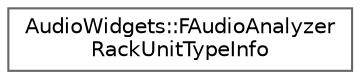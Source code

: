 digraph "Graphical Class Hierarchy"
{
 // INTERACTIVE_SVG=YES
 // LATEX_PDF_SIZE
  bgcolor="transparent";
  edge [fontname=Helvetica,fontsize=10,labelfontname=Helvetica,labelfontsize=10];
  node [fontname=Helvetica,fontsize=10,shape=box,height=0.2,width=0.4];
  rankdir="LR";
  Node0 [id="Node000000",label="AudioWidgets::FAudioAnalyzer\lRackUnitTypeInfo",height=0.2,width=0.4,color="grey40", fillcolor="white", style="filled",URL="$d2/d1f/structAudioWidgets_1_1FAudioAnalyzerRackUnitTypeInfo.html",tooltip="Static type descriptor data for a rack unit type."];
}
